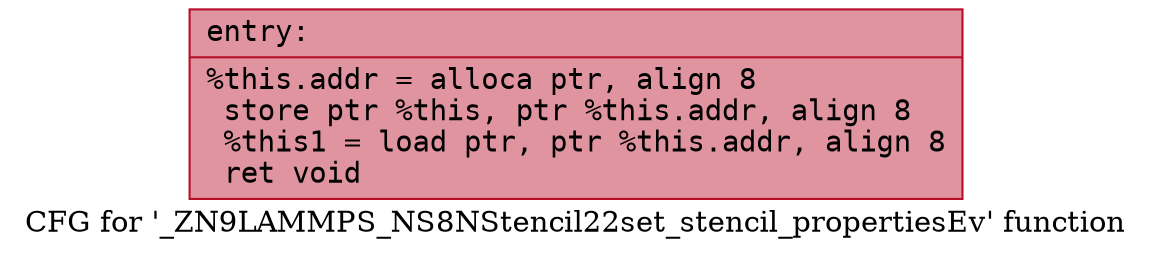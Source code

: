 digraph "CFG for '_ZN9LAMMPS_NS8NStencil22set_stencil_propertiesEv' function" {
	label="CFG for '_ZN9LAMMPS_NS8NStencil22set_stencil_propertiesEv' function";

	Node0x55fc2c817480 [shape=record,color="#b70d28ff", style=filled, fillcolor="#b70d2870" fontname="Courier",label="{entry:\l|  %this.addr = alloca ptr, align 8\l  store ptr %this, ptr %this.addr, align 8\l  %this1 = load ptr, ptr %this.addr, align 8\l  ret void\l}"];
}
